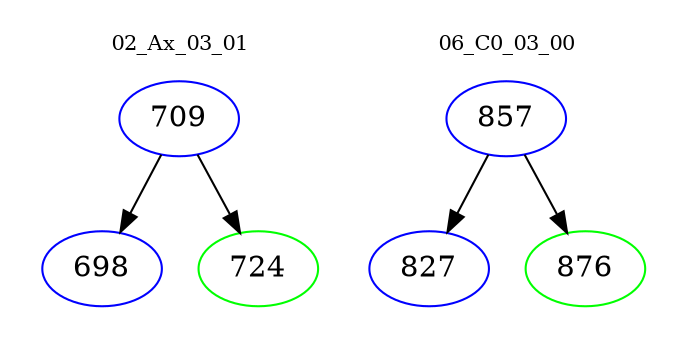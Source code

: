 digraph{
subgraph cluster_0 {
color = white
label = "02_Ax_03_01";
fontsize=10;
T0_709 [label="709", color="blue"]
T0_709 -> T0_698 [color="black"]
T0_698 [label="698", color="blue"]
T0_709 -> T0_724 [color="black"]
T0_724 [label="724", color="green"]
}
subgraph cluster_1 {
color = white
label = "06_C0_03_00";
fontsize=10;
T1_857 [label="857", color="blue"]
T1_857 -> T1_827 [color="black"]
T1_827 [label="827", color="blue"]
T1_857 -> T1_876 [color="black"]
T1_876 [label="876", color="green"]
}
}
